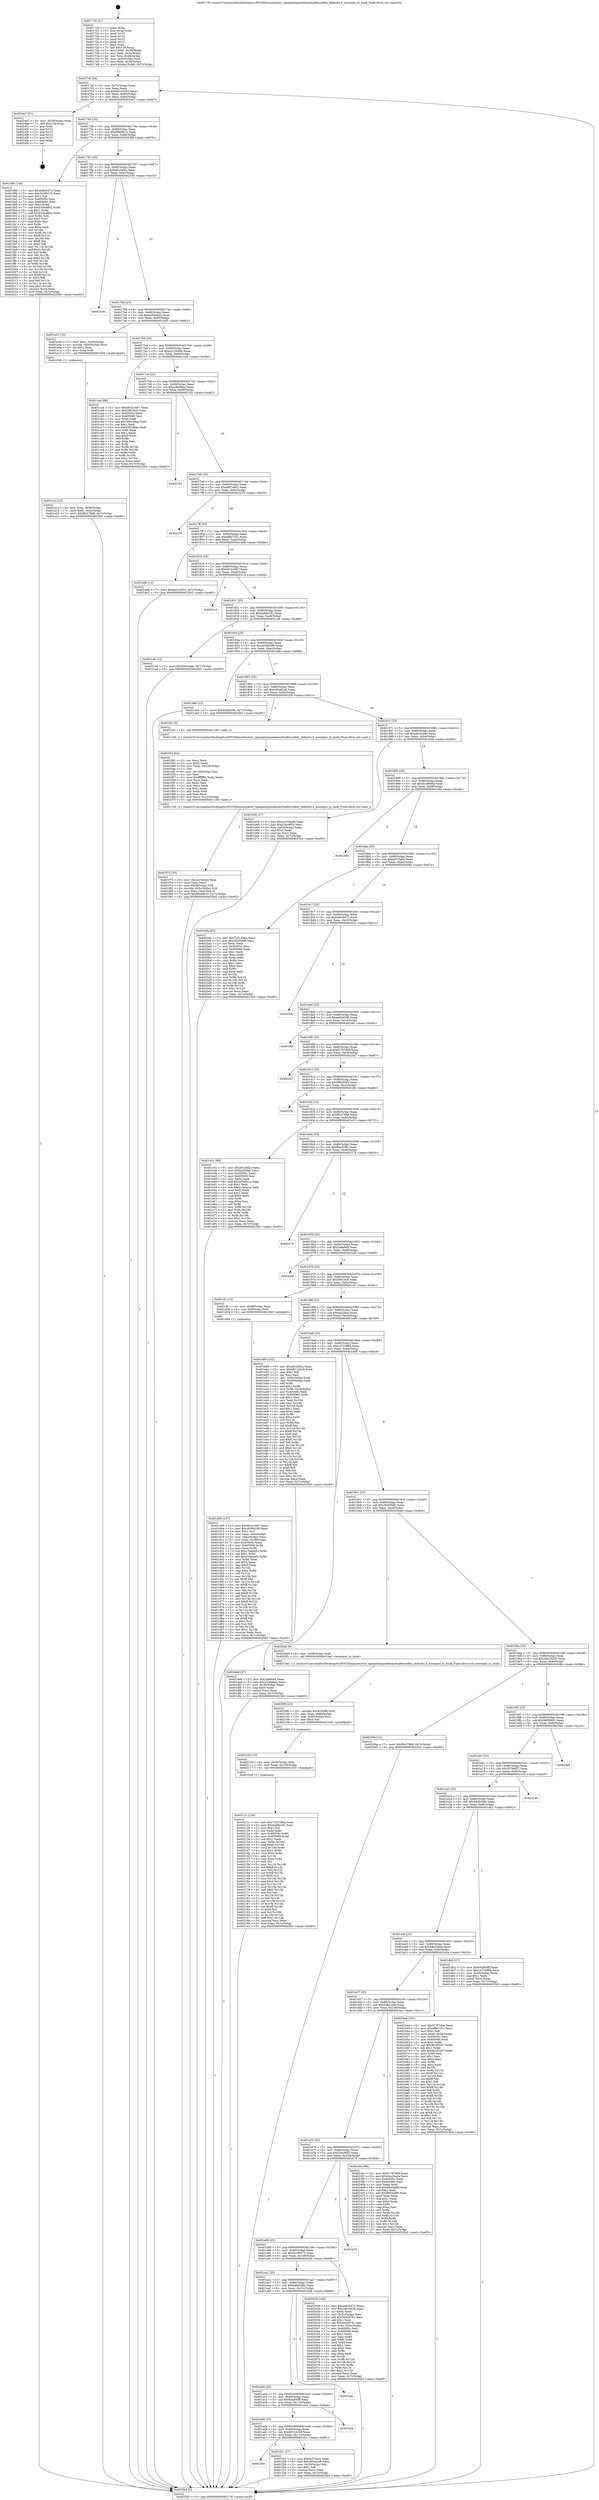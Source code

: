 digraph "0x401720" {
  label = "0x401720 (/mnt/c/Users/mathe/Desktop/tcc/POCII/binaries/extr_openpilotpandaboardsafetysafety_defaults.h_nooutput_tx_hook_Final-ollvm.out::main(0))"
  labelloc = "t"
  node[shape=record]

  Entry [label="",width=0.3,height=0.3,shape=circle,fillcolor=black,style=filled]
  "0x40174f" [label="{
     0x40174f [26]\l
     | [instrs]\l
     &nbsp;&nbsp;0x40174f \<+3\>: mov -0x7c(%rbp),%eax\l
     &nbsp;&nbsp;0x401752 \<+2\>: mov %eax,%ecx\l
     &nbsp;&nbsp;0x401754 \<+6\>: sub $0x8a519353,%ecx\l
     &nbsp;&nbsp;0x40175a \<+3\>: mov %eax,-0x80(%rbp)\l
     &nbsp;&nbsp;0x40175d \<+6\>: mov %ecx,-0x84(%rbp)\l
     &nbsp;&nbsp;0x401763 \<+6\>: je 00000000004024e7 \<main+0xdc7\>\l
  }"]
  "0x4024e7" [label="{
     0x4024e7 [21]\l
     | [instrs]\l
     &nbsp;&nbsp;0x4024e7 \<+3\>: mov -0x38(%rbp),%eax\l
     &nbsp;&nbsp;0x4024ea \<+7\>: add $0x118,%rsp\l
     &nbsp;&nbsp;0x4024f1 \<+1\>: pop %rbx\l
     &nbsp;&nbsp;0x4024f2 \<+2\>: pop %r12\l
     &nbsp;&nbsp;0x4024f4 \<+2\>: pop %r13\l
     &nbsp;&nbsp;0x4024f6 \<+2\>: pop %r14\l
     &nbsp;&nbsp;0x4024f8 \<+2\>: pop %r15\l
     &nbsp;&nbsp;0x4024fa \<+1\>: pop %rbp\l
     &nbsp;&nbsp;0x4024fb \<+1\>: ret\l
  }"]
  "0x401769" [label="{
     0x401769 [25]\l
     | [instrs]\l
     &nbsp;&nbsp;0x401769 \<+5\>: jmp 000000000040176e \<main+0x4e\>\l
     &nbsp;&nbsp;0x40176e \<+3\>: mov -0x80(%rbp),%eax\l
     &nbsp;&nbsp;0x401771 \<+5\>: sub $0x99a9fb1b,%eax\l
     &nbsp;&nbsp;0x401776 \<+6\>: mov %eax,-0x88(%rbp)\l
     &nbsp;&nbsp;0x40177c \<+6\>: je 0000000000401f96 \<main+0x876\>\l
  }"]
  Exit [label="",width=0.3,height=0.3,shape=circle,fillcolor=black,style=filled,peripheries=2]
  "0x401f96" [label="{
     0x401f96 [144]\l
     | [instrs]\l
     &nbsp;&nbsp;0x401f96 \<+5\>: mov $0xe46c6472,%eax\l
     &nbsp;&nbsp;0x401f9b \<+5\>: mov $0x5cc99275,%ecx\l
     &nbsp;&nbsp;0x401fa0 \<+2\>: mov $0x1,%dl\l
     &nbsp;&nbsp;0x401fa2 \<+7\>: mov 0x40505c,%esi\l
     &nbsp;&nbsp;0x401fa9 \<+7\>: mov 0x405060,%edi\l
     &nbsp;&nbsp;0x401fb0 \<+3\>: mov %esi,%r8d\l
     &nbsp;&nbsp;0x401fb3 \<+7\>: sub $0xb16e48b2,%r8d\l
     &nbsp;&nbsp;0x401fba \<+4\>: sub $0x1,%r8d\l
     &nbsp;&nbsp;0x401fbe \<+7\>: add $0xb16e48b2,%r8d\l
     &nbsp;&nbsp;0x401fc5 \<+4\>: imul %r8d,%esi\l
     &nbsp;&nbsp;0x401fc9 \<+3\>: and $0x1,%esi\l
     &nbsp;&nbsp;0x401fcc \<+3\>: cmp $0x0,%esi\l
     &nbsp;&nbsp;0x401fcf \<+4\>: sete %r9b\l
     &nbsp;&nbsp;0x401fd3 \<+3\>: cmp $0xa,%edi\l
     &nbsp;&nbsp;0x401fd6 \<+4\>: setl %r10b\l
     &nbsp;&nbsp;0x401fda \<+3\>: mov %r9b,%r11b\l
     &nbsp;&nbsp;0x401fdd \<+4\>: xor $0xff,%r11b\l
     &nbsp;&nbsp;0x401fe1 \<+3\>: mov %r10b,%bl\l
     &nbsp;&nbsp;0x401fe4 \<+3\>: xor $0xff,%bl\l
     &nbsp;&nbsp;0x401fe7 \<+3\>: xor $0x0,%dl\l
     &nbsp;&nbsp;0x401fea \<+3\>: mov %r11b,%r14b\l
     &nbsp;&nbsp;0x401fed \<+4\>: and $0x0,%r14b\l
     &nbsp;&nbsp;0x401ff1 \<+3\>: and %dl,%r9b\l
     &nbsp;&nbsp;0x401ff4 \<+3\>: mov %bl,%r15b\l
     &nbsp;&nbsp;0x401ff7 \<+4\>: and $0x0,%r15b\l
     &nbsp;&nbsp;0x401ffb \<+3\>: and %dl,%r10b\l
     &nbsp;&nbsp;0x401ffe \<+3\>: or %r9b,%r14b\l
     &nbsp;&nbsp;0x402001 \<+3\>: or %r10b,%r15b\l
     &nbsp;&nbsp;0x402004 \<+3\>: xor %r15b,%r14b\l
     &nbsp;&nbsp;0x402007 \<+3\>: or %bl,%r11b\l
     &nbsp;&nbsp;0x40200a \<+4\>: xor $0xff,%r11b\l
     &nbsp;&nbsp;0x40200e \<+3\>: or $0x0,%dl\l
     &nbsp;&nbsp;0x402011 \<+3\>: and %dl,%r11b\l
     &nbsp;&nbsp;0x402014 \<+3\>: or %r11b,%r14b\l
     &nbsp;&nbsp;0x402017 \<+4\>: test $0x1,%r14b\l
     &nbsp;&nbsp;0x40201b \<+3\>: cmovne %ecx,%eax\l
     &nbsp;&nbsp;0x40201e \<+3\>: mov %eax,-0x7c(%rbp)\l
     &nbsp;&nbsp;0x402021 \<+5\>: jmp 00000000004025b5 \<main+0xe95\>\l
  }"]
  "0x401782" [label="{
     0x401782 [25]\l
     | [instrs]\l
     &nbsp;&nbsp;0x401782 \<+5\>: jmp 0000000000401787 \<main+0x67\>\l
     &nbsp;&nbsp;0x401787 \<+3\>: mov -0x80(%rbp),%eax\l
     &nbsp;&nbsp;0x40178a \<+5\>: sub $0xa0c2bf2a,%eax\l
     &nbsp;&nbsp;0x40178f \<+6\>: mov %eax,-0x8c(%rbp)\l
     &nbsp;&nbsp;0x401795 \<+6\>: je 0000000000402530 \<main+0xe10\>\l
  }"]
  "0x40211c" [label="{
     0x40211c [138]\l
     | [instrs]\l
     &nbsp;&nbsp;0x40211c \<+5\>: mov $0x729159ba,%eax\l
     &nbsp;&nbsp;0x402121 \<+5\>: mov $0xbab9a181,%esi\l
     &nbsp;&nbsp;0x402126 \<+2\>: mov $0x1,%cl\l
     &nbsp;&nbsp;0x402128 \<+2\>: xor %edx,%edx\l
     &nbsp;&nbsp;0x40212a \<+8\>: mov 0x40505c,%r8d\l
     &nbsp;&nbsp;0x402132 \<+8\>: mov 0x405060,%r9d\l
     &nbsp;&nbsp;0x40213a \<+3\>: sub $0x1,%edx\l
     &nbsp;&nbsp;0x40213d \<+3\>: mov %r8d,%r10d\l
     &nbsp;&nbsp;0x402140 \<+3\>: add %edx,%r10d\l
     &nbsp;&nbsp;0x402143 \<+4\>: imul %r10d,%r8d\l
     &nbsp;&nbsp;0x402147 \<+4\>: and $0x1,%r8d\l
     &nbsp;&nbsp;0x40214b \<+4\>: cmp $0x0,%r8d\l
     &nbsp;&nbsp;0x40214f \<+4\>: sete %r11b\l
     &nbsp;&nbsp;0x402153 \<+4\>: cmp $0xa,%r9d\l
     &nbsp;&nbsp;0x402157 \<+3\>: setl %bl\l
     &nbsp;&nbsp;0x40215a \<+3\>: mov %r11b,%r14b\l
     &nbsp;&nbsp;0x40215d \<+4\>: xor $0xff,%r14b\l
     &nbsp;&nbsp;0x402161 \<+3\>: mov %bl,%r15b\l
     &nbsp;&nbsp;0x402164 \<+4\>: xor $0xff,%r15b\l
     &nbsp;&nbsp;0x402168 \<+3\>: xor $0x0,%cl\l
     &nbsp;&nbsp;0x40216b \<+3\>: mov %r14b,%r12b\l
     &nbsp;&nbsp;0x40216e \<+4\>: and $0x0,%r12b\l
     &nbsp;&nbsp;0x402172 \<+3\>: and %cl,%r11b\l
     &nbsp;&nbsp;0x402175 \<+3\>: mov %r15b,%r13b\l
     &nbsp;&nbsp;0x402178 \<+4\>: and $0x0,%r13b\l
     &nbsp;&nbsp;0x40217c \<+2\>: and %cl,%bl\l
     &nbsp;&nbsp;0x40217e \<+3\>: or %r11b,%r12b\l
     &nbsp;&nbsp;0x402181 \<+3\>: or %bl,%r13b\l
     &nbsp;&nbsp;0x402184 \<+3\>: xor %r13b,%r12b\l
     &nbsp;&nbsp;0x402187 \<+3\>: or %r15b,%r14b\l
     &nbsp;&nbsp;0x40218a \<+4\>: xor $0xff,%r14b\l
     &nbsp;&nbsp;0x40218e \<+3\>: or $0x0,%cl\l
     &nbsp;&nbsp;0x402191 \<+3\>: and %cl,%r14b\l
     &nbsp;&nbsp;0x402194 \<+3\>: or %r14b,%r12b\l
     &nbsp;&nbsp;0x402197 \<+4\>: test $0x1,%r12b\l
     &nbsp;&nbsp;0x40219b \<+3\>: cmovne %esi,%eax\l
     &nbsp;&nbsp;0x40219e \<+3\>: mov %eax,-0x7c(%rbp)\l
     &nbsp;&nbsp;0x4021a1 \<+5\>: jmp 00000000004025b5 \<main+0xe95\>\l
  }"]
  "0x402530" [label="{
     0x402530\l
  }", style=dashed]
  "0x40179b" [label="{
     0x40179b [25]\l
     | [instrs]\l
     &nbsp;&nbsp;0x40179b \<+5\>: jmp 00000000004017a0 \<main+0x80\>\l
     &nbsp;&nbsp;0x4017a0 \<+3\>: mov -0x80(%rbp),%eax\l
     &nbsp;&nbsp;0x4017a3 \<+5\>: sub $0xa250eba2,%eax\l
     &nbsp;&nbsp;0x4017a8 \<+6\>: mov %eax,-0x90(%rbp)\l
     &nbsp;&nbsp;0x4017ae \<+6\>: je 0000000000401e03 \<main+0x6e3\>\l
  }"]
  "0x40210d" [label="{
     0x40210d [15]\l
     | [instrs]\l
     &nbsp;&nbsp;0x40210d \<+4\>: mov -0x58(%rbp),%rdi\l
     &nbsp;&nbsp;0x402111 \<+6\>: mov %eax,-0x130(%rbp)\l
     &nbsp;&nbsp;0x402117 \<+5\>: call 0000000000401030 \<free@plt\>\l
     | [calls]\l
     &nbsp;&nbsp;0x401030 \{1\} (unknown)\l
  }"]
  "0x401e03" [label="{
     0x401e03 [23]\l
     | [instrs]\l
     &nbsp;&nbsp;0x401e03 \<+7\>: movl $0x1,-0x50(%rbp)\l
     &nbsp;&nbsp;0x401e0a \<+4\>: movslq -0x50(%rbp),%rax\l
     &nbsp;&nbsp;0x401e0e \<+4\>: shl $0x2,%rax\l
     &nbsp;&nbsp;0x401e12 \<+3\>: mov %rax,%rdi\l
     &nbsp;&nbsp;0x401e15 \<+5\>: call 0000000000401050 \<malloc@plt\>\l
     | [calls]\l
     &nbsp;&nbsp;0x401050 \{1\} (unknown)\l
  }"]
  "0x4017b4" [label="{
     0x4017b4 [25]\l
     | [instrs]\l
     &nbsp;&nbsp;0x4017b4 \<+5\>: jmp 00000000004017b9 \<main+0x99\>\l
     &nbsp;&nbsp;0x4017b9 \<+3\>: mov -0x80(%rbp),%eax\l
     &nbsp;&nbsp;0x4017bc \<+5\>: sub $0xa315940b,%eax\l
     &nbsp;&nbsp;0x4017c1 \<+6\>: mov %eax,-0x94(%rbp)\l
     &nbsp;&nbsp;0x4017c7 \<+6\>: je 0000000000401ca4 \<main+0x584\>\l
  }"]
  "0x4020f6" [label="{
     0x4020f6 [23]\l
     | [instrs]\l
     &nbsp;&nbsp;0x4020f6 \<+10\>: movabs $0x4030d6,%rdi\l
     &nbsp;&nbsp;0x402100 \<+3\>: mov %eax,-0x60(%rbp)\l
     &nbsp;&nbsp;0x402103 \<+3\>: mov -0x60(%rbp),%esi\l
     &nbsp;&nbsp;0x402106 \<+2\>: mov $0x0,%al\l
     &nbsp;&nbsp;0x402108 \<+5\>: call 0000000000401040 \<printf@plt\>\l
     | [calls]\l
     &nbsp;&nbsp;0x401040 \{1\} (unknown)\l
  }"]
  "0x401ca4" [label="{
     0x401ca4 [88]\l
     | [instrs]\l
     &nbsp;&nbsp;0x401ca4 \<+5\>: mov $0xb81b16b7,%eax\l
     &nbsp;&nbsp;0x401ca9 \<+5\>: mov $0x59014c0,%ecx\l
     &nbsp;&nbsp;0x401cae \<+7\>: mov 0x40505c,%edx\l
     &nbsp;&nbsp;0x401cb5 \<+7\>: mov 0x405060,%esi\l
     &nbsp;&nbsp;0x401cbc \<+2\>: mov %edx,%edi\l
     &nbsp;&nbsp;0x401cbe \<+6\>: add $0x308169ae,%edi\l
     &nbsp;&nbsp;0x401cc4 \<+3\>: sub $0x1,%edi\l
     &nbsp;&nbsp;0x401cc7 \<+6\>: sub $0x308169ae,%edi\l
     &nbsp;&nbsp;0x401ccd \<+3\>: imul %edi,%edx\l
     &nbsp;&nbsp;0x401cd0 \<+3\>: and $0x1,%edx\l
     &nbsp;&nbsp;0x401cd3 \<+3\>: cmp $0x0,%edx\l
     &nbsp;&nbsp;0x401cd6 \<+4\>: sete %r8b\l
     &nbsp;&nbsp;0x401cda \<+3\>: cmp $0xa,%esi\l
     &nbsp;&nbsp;0x401cdd \<+4\>: setl %r9b\l
     &nbsp;&nbsp;0x401ce1 \<+3\>: mov %r8b,%r10b\l
     &nbsp;&nbsp;0x401ce4 \<+3\>: and %r9b,%r10b\l
     &nbsp;&nbsp;0x401ce7 \<+3\>: xor %r9b,%r8b\l
     &nbsp;&nbsp;0x401cea \<+3\>: or %r8b,%r10b\l
     &nbsp;&nbsp;0x401ced \<+4\>: test $0x1,%r10b\l
     &nbsp;&nbsp;0x401cf1 \<+3\>: cmovne %ecx,%eax\l
     &nbsp;&nbsp;0x401cf4 \<+3\>: mov %eax,-0x7c(%rbp)\l
     &nbsp;&nbsp;0x401cf7 \<+5\>: jmp 00000000004025b5 \<main+0xe95\>\l
  }"]
  "0x4017cd" [label="{
     0x4017cd [25]\l
     | [instrs]\l
     &nbsp;&nbsp;0x4017cd \<+5\>: jmp 00000000004017d2 \<main+0xb2\>\l
     &nbsp;&nbsp;0x4017d2 \<+3\>: mov -0x80(%rbp),%eax\l
     &nbsp;&nbsp;0x4017d5 \<+5\>: sub $0xa3bbfbaa,%eax\l
     &nbsp;&nbsp;0x4017da \<+6\>: mov %eax,-0x98(%rbp)\l
     &nbsp;&nbsp;0x4017e0 \<+6\>: je 00000000004021b2 \<main+0xa92\>\l
  }"]
  "0x401f75" [label="{
     0x401f75 [33]\l
     | [instrs]\l
     &nbsp;&nbsp;0x401f75 \<+6\>: mov -0x12c(%rbp),%ecx\l
     &nbsp;&nbsp;0x401f7b \<+3\>: imul %eax,%ecx\l
     &nbsp;&nbsp;0x401f7e \<+4\>: mov -0x58(%rbp),%r8\l
     &nbsp;&nbsp;0x401f82 \<+4\>: movslq -0x5c(%rbp),%r9\l
     &nbsp;&nbsp;0x401f86 \<+4\>: mov %ecx,(%r8,%r9,4)\l
     &nbsp;&nbsp;0x401f8a \<+7\>: movl $0x99a9fb1b,-0x7c(%rbp)\l
     &nbsp;&nbsp;0x401f91 \<+5\>: jmp 00000000004025b5 \<main+0xe95\>\l
  }"]
  "0x4021b2" [label="{
     0x4021b2\l
  }", style=dashed]
  "0x4017e6" [label="{
     0x4017e6 [25]\l
     | [instrs]\l
     &nbsp;&nbsp;0x4017e6 \<+5\>: jmp 00000000004017eb \<main+0xcb\>\l
     &nbsp;&nbsp;0x4017eb \<+3\>: mov -0x80(%rbp),%eax\l
     &nbsp;&nbsp;0x4017ee \<+5\>: sub $0xa897a9c2,%eax\l
     &nbsp;&nbsp;0x4017f3 \<+6\>: mov %eax,-0x9c(%rbp)\l
     &nbsp;&nbsp;0x4017f9 \<+6\>: je 0000000000402255 \<main+0xb35\>\l
  }"]
  "0x401f41" [label="{
     0x401f41 [52]\l
     | [instrs]\l
     &nbsp;&nbsp;0x401f41 \<+2\>: xor %ecx,%ecx\l
     &nbsp;&nbsp;0x401f43 \<+5\>: mov $0x2,%edx\l
     &nbsp;&nbsp;0x401f48 \<+6\>: mov %edx,-0x128(%rbp)\l
     &nbsp;&nbsp;0x401f4e \<+1\>: cltd\l
     &nbsp;&nbsp;0x401f4f \<+6\>: mov -0x128(%rbp),%esi\l
     &nbsp;&nbsp;0x401f55 \<+2\>: idiv %esi\l
     &nbsp;&nbsp;0x401f57 \<+6\>: imul $0xfffffffe,%edx,%edx\l
     &nbsp;&nbsp;0x401f5d \<+2\>: mov %ecx,%edi\l
     &nbsp;&nbsp;0x401f5f \<+2\>: sub %edx,%edi\l
     &nbsp;&nbsp;0x401f61 \<+2\>: mov %ecx,%edx\l
     &nbsp;&nbsp;0x401f63 \<+3\>: sub $0x1,%edx\l
     &nbsp;&nbsp;0x401f66 \<+2\>: add %edx,%edi\l
     &nbsp;&nbsp;0x401f68 \<+2\>: sub %edi,%ecx\l
     &nbsp;&nbsp;0x401f6a \<+6\>: mov %ecx,-0x12c(%rbp)\l
     &nbsp;&nbsp;0x401f70 \<+5\>: call 0000000000401160 \<next_i\>\l
     | [calls]\l
     &nbsp;&nbsp;0x401160 \{1\} (/mnt/c/Users/mathe/Desktop/tcc/POCII/binaries/extr_openpilotpandaboardsafetysafety_defaults.h_nooutput_tx_hook_Final-ollvm.out::next_i)\l
  }"]
  "0x402255" [label="{
     0x402255\l
  }", style=dashed]
  "0x4017ff" [label="{
     0x4017ff [25]\l
     | [instrs]\l
     &nbsp;&nbsp;0x4017ff \<+5\>: jmp 0000000000401804 \<main+0xe4\>\l
     &nbsp;&nbsp;0x401804 \<+3\>: mov -0x80(%rbp),%eax\l
     &nbsp;&nbsp;0x401807 \<+5\>: sub $0xaf8e7251,%eax\l
     &nbsp;&nbsp;0x40180c \<+6\>: mov %eax,-0xa0(%rbp)\l
     &nbsp;&nbsp;0x401812 \<+6\>: je 00000000004024db \<main+0xdbb\>\l
  }"]
  "0x401aed" [label="{
     0x401aed\l
  }", style=dashed]
  "0x4024db" [label="{
     0x4024db [12]\l
     | [instrs]\l
     &nbsp;&nbsp;0x4024db \<+7\>: movl $0x8a519353,-0x7c(%rbp)\l
     &nbsp;&nbsp;0x4024e2 \<+5\>: jmp 00000000004025b5 \<main+0xe95\>\l
  }"]
  "0x401818" [label="{
     0x401818 [25]\l
     | [instrs]\l
     &nbsp;&nbsp;0x401818 \<+5\>: jmp 000000000040181d \<main+0xfd\>\l
     &nbsp;&nbsp;0x40181d \<+3\>: mov -0x80(%rbp),%eax\l
     &nbsp;&nbsp;0x401820 \<+5\>: sub $0xb81b16b7,%eax\l
     &nbsp;&nbsp;0x401825 \<+6\>: mov %eax,-0xa4(%rbp)\l
     &nbsp;&nbsp;0x40182b \<+6\>: je 0000000000402514 \<main+0xdf4\>\l
  }"]
  "0x401f21" [label="{
     0x401f21 [27]\l
     | [instrs]\l
     &nbsp;&nbsp;0x401f21 \<+5\>: mov $0xdcf73ae4,%eax\l
     &nbsp;&nbsp;0x401f26 \<+5\>: mov $0xc85aa2a6,%ecx\l
     &nbsp;&nbsp;0x401f2b \<+3\>: mov -0x29(%rbp),%dl\l
     &nbsp;&nbsp;0x401f2e \<+3\>: test $0x1,%dl\l
     &nbsp;&nbsp;0x401f31 \<+3\>: cmovne %ecx,%eax\l
     &nbsp;&nbsp;0x401f34 \<+3\>: mov %eax,-0x7c(%rbp)\l
     &nbsp;&nbsp;0x401f37 \<+5\>: jmp 00000000004025b5 \<main+0xe95\>\l
  }"]
  "0x402514" [label="{
     0x402514\l
  }", style=dashed]
  "0x401831" [label="{
     0x401831 [25]\l
     | [instrs]\l
     &nbsp;&nbsp;0x401831 \<+5\>: jmp 0000000000401836 \<main+0x116\>\l
     &nbsp;&nbsp;0x401836 \<+3\>: mov -0x80(%rbp),%eax\l
     &nbsp;&nbsp;0x401839 \<+5\>: sub $0xbab9a181,%eax\l
     &nbsp;&nbsp;0x40183e \<+6\>: mov %eax,-0xa8(%rbp)\l
     &nbsp;&nbsp;0x401844 \<+6\>: je 00000000004021a6 \<main+0xa86\>\l
  }"]
  "0x401ad4" [label="{
     0x401ad4 [25]\l
     | [instrs]\l
     &nbsp;&nbsp;0x401ad4 \<+5\>: jmp 0000000000401ad9 \<main+0x3b9\>\l
     &nbsp;&nbsp;0x401ad9 \<+3\>: mov -0x80(%rbp),%eax\l
     &nbsp;&nbsp;0x401adc \<+5\>: sub $0x6811d1b9,%eax\l
     &nbsp;&nbsp;0x401ae1 \<+6\>: mov %eax,-0x114(%rbp)\l
     &nbsp;&nbsp;0x401ae7 \<+6\>: je 0000000000401f21 \<main+0x801\>\l
  }"]
  "0x4021a6" [label="{
     0x4021a6 [12]\l
     | [instrs]\l
     &nbsp;&nbsp;0x4021a6 \<+7\>: movl $0x5063cabe,-0x7c(%rbp)\l
     &nbsp;&nbsp;0x4021ad \<+5\>: jmp 00000000004025b5 \<main+0xe95\>\l
  }"]
  "0x40184a" [label="{
     0x40184a [25]\l
     | [instrs]\l
     &nbsp;&nbsp;0x40184a \<+5\>: jmp 000000000040184f \<main+0x12f\>\l
     &nbsp;&nbsp;0x40184f \<+3\>: mov -0x80(%rbp),%eax\l
     &nbsp;&nbsp;0x401852 \<+5\>: sub $0xc630b256,%eax\l
     &nbsp;&nbsp;0x401857 \<+6\>: mov %eax,-0xac(%rbp)\l
     &nbsp;&nbsp;0x40185d \<+6\>: je 0000000000401da6 \<main+0x686\>\l
  }"]
  "0x401dcd" [label="{
     0x401dcd\l
  }", style=dashed]
  "0x401da6" [label="{
     0x401da6 [12]\l
     | [instrs]\l
     &nbsp;&nbsp;0x401da6 \<+7\>: movl $0x44c8c59b,-0x7c(%rbp)\l
     &nbsp;&nbsp;0x401dad \<+5\>: jmp 00000000004025b5 \<main+0xe95\>\l
  }"]
  "0x401863" [label="{
     0x401863 [25]\l
     | [instrs]\l
     &nbsp;&nbsp;0x401863 \<+5\>: jmp 0000000000401868 \<main+0x148\>\l
     &nbsp;&nbsp;0x401868 \<+3\>: mov -0x80(%rbp),%eax\l
     &nbsp;&nbsp;0x40186b \<+5\>: sub $0xc85aa2a6,%eax\l
     &nbsp;&nbsp;0x401870 \<+6\>: mov %eax,-0xb0(%rbp)\l
     &nbsp;&nbsp;0x401876 \<+6\>: je 0000000000401f3c \<main+0x81c\>\l
  }"]
  "0x401abb" [label="{
     0x401abb [25]\l
     | [instrs]\l
     &nbsp;&nbsp;0x401abb \<+5\>: jmp 0000000000401ac0 \<main+0x3a0\>\l
     &nbsp;&nbsp;0x401ac0 \<+3\>: mov -0x80(%rbp),%eax\l
     &nbsp;&nbsp;0x401ac3 \<+5\>: sub $0x64a849ff,%eax\l
     &nbsp;&nbsp;0x401ac8 \<+6\>: mov %eax,-0x110(%rbp)\l
     &nbsp;&nbsp;0x401ace \<+6\>: je 0000000000401dcd \<main+0x6ad\>\l
  }"]
  "0x401f3c" [label="{
     0x401f3c [5]\l
     | [instrs]\l
     &nbsp;&nbsp;0x401f3c \<+5\>: call 0000000000401160 \<next_i\>\l
     | [calls]\l
     &nbsp;&nbsp;0x401160 \{1\} (/mnt/c/Users/mathe/Desktop/tcc/POCII/binaries/extr_openpilotpandaboardsafetysafety_defaults.h_nooutput_tx_hook_Final-ollvm.out::next_i)\l
  }"]
  "0x40187c" [label="{
     0x40187c [25]\l
     | [instrs]\l
     &nbsp;&nbsp;0x40187c \<+5\>: jmp 0000000000401881 \<main+0x161\>\l
     &nbsp;&nbsp;0x401881 \<+3\>: mov -0x80(%rbp),%eax\l
     &nbsp;&nbsp;0x401884 \<+5\>: sub $0xda10cddc,%eax\l
     &nbsp;&nbsp;0x401889 \<+6\>: mov %eax,-0xb4(%rbp)\l
     &nbsp;&nbsp;0x40188f \<+6\>: je 0000000000401b5b \<main+0x43b\>\l
  }"]
  "0x4022bb" [label="{
     0x4022bb\l
  }", style=dashed]
  "0x401b5b" [label="{
     0x401b5b [27]\l
     | [instrs]\l
     &nbsp;&nbsp;0x401b5b \<+5\>: mov $0xa315940b,%eax\l
     &nbsp;&nbsp;0x401b60 \<+5\>: mov $0x520c9f55,%ecx\l
     &nbsp;&nbsp;0x401b65 \<+3\>: mov -0x34(%rbp),%edx\l
     &nbsp;&nbsp;0x401b68 \<+3\>: cmp $0x2,%edx\l
     &nbsp;&nbsp;0x401b6b \<+3\>: cmovne %ecx,%eax\l
     &nbsp;&nbsp;0x401b6e \<+3\>: mov %eax,-0x7c(%rbp)\l
     &nbsp;&nbsp;0x401b71 \<+5\>: jmp 00000000004025b5 \<main+0xe95\>\l
  }"]
  "0x401895" [label="{
     0x401895 [25]\l
     | [instrs]\l
     &nbsp;&nbsp;0x401895 \<+5\>: jmp 000000000040189a \<main+0x17a\>\l
     &nbsp;&nbsp;0x40189a \<+3\>: mov -0x80(%rbp),%eax\l
     &nbsp;&nbsp;0x40189d \<+5\>: sub $0xdcc89e6a,%eax\l
     &nbsp;&nbsp;0x4018a2 \<+6\>: mov %eax,-0xb8(%rbp)\l
     &nbsp;&nbsp;0x4018a8 \<+6\>: je 000000000040234b \<main+0xc2b\>\l
  }"]
  "0x4025b5" [label="{
     0x4025b5 [5]\l
     | [instrs]\l
     &nbsp;&nbsp;0x4025b5 \<+5\>: jmp 000000000040174f \<main+0x2f\>\l
  }"]
  "0x401720" [label="{
     0x401720 [47]\l
     | [instrs]\l
     &nbsp;&nbsp;0x401720 \<+1\>: push %rbp\l
     &nbsp;&nbsp;0x401721 \<+3\>: mov %rsp,%rbp\l
     &nbsp;&nbsp;0x401724 \<+2\>: push %r15\l
     &nbsp;&nbsp;0x401726 \<+2\>: push %r14\l
     &nbsp;&nbsp;0x401728 \<+2\>: push %r13\l
     &nbsp;&nbsp;0x40172a \<+2\>: push %r12\l
     &nbsp;&nbsp;0x40172c \<+1\>: push %rbx\l
     &nbsp;&nbsp;0x40172d \<+7\>: sub $0x118,%rsp\l
     &nbsp;&nbsp;0x401734 \<+7\>: movl $0x0,-0x38(%rbp)\l
     &nbsp;&nbsp;0x40173b \<+3\>: mov %edi,-0x3c(%rbp)\l
     &nbsp;&nbsp;0x40173e \<+4\>: mov %rsi,-0x48(%rbp)\l
     &nbsp;&nbsp;0x401742 \<+3\>: mov -0x3c(%rbp),%edi\l
     &nbsp;&nbsp;0x401745 \<+3\>: mov %edi,-0x34(%rbp)\l
     &nbsp;&nbsp;0x401748 \<+7\>: movl $0xda10cddc,-0x7c(%rbp)\l
  }"]
  "0x401aa2" [label="{
     0x401aa2 [25]\l
     | [instrs]\l
     &nbsp;&nbsp;0x401aa2 \<+5\>: jmp 0000000000401aa7 \<main+0x387\>\l
     &nbsp;&nbsp;0x401aa7 \<+3\>: mov -0x80(%rbp),%eax\l
     &nbsp;&nbsp;0x401aaa \<+5\>: sub $0x646d34bc,%eax\l
     &nbsp;&nbsp;0x401aaf \<+6\>: mov %eax,-0x10c(%rbp)\l
     &nbsp;&nbsp;0x401ab5 \<+6\>: je 00000000004022bb \<main+0xb9b\>\l
  }"]
  "0x40234b" [label="{
     0x40234b\l
  }", style=dashed]
  "0x4018ae" [label="{
     0x4018ae [25]\l
     | [instrs]\l
     &nbsp;&nbsp;0x4018ae \<+5\>: jmp 00000000004018b3 \<main+0x193\>\l
     &nbsp;&nbsp;0x4018b3 \<+3\>: mov -0x80(%rbp),%eax\l
     &nbsp;&nbsp;0x4018b6 \<+5\>: sub $0xdcf73ae4,%eax\l
     &nbsp;&nbsp;0x4018bb \<+6\>: mov %eax,-0xbc(%rbp)\l
     &nbsp;&nbsp;0x4018c1 \<+6\>: je 000000000040209a \<main+0x97a\>\l
  }"]
  "0x402026" [label="{
     0x402026 [104]\l
     | [instrs]\l
     &nbsp;&nbsp;0x402026 \<+5\>: mov $0xe46c6472,%eax\l
     &nbsp;&nbsp;0x40202b \<+5\>: mov $0x2eb19236,%ecx\l
     &nbsp;&nbsp;0x402030 \<+2\>: xor %edx,%edx\l
     &nbsp;&nbsp;0x402032 \<+3\>: mov -0x5c(%rbp),%esi\l
     &nbsp;&nbsp;0x402035 \<+6\>: add $0x5e426781,%esi\l
     &nbsp;&nbsp;0x40203b \<+3\>: add $0x1,%esi\l
     &nbsp;&nbsp;0x40203e \<+6\>: sub $0x5e426781,%esi\l
     &nbsp;&nbsp;0x402044 \<+3\>: mov %esi,-0x5c(%rbp)\l
     &nbsp;&nbsp;0x402047 \<+7\>: mov 0x40505c,%esi\l
     &nbsp;&nbsp;0x40204e \<+7\>: mov 0x405060,%edi\l
     &nbsp;&nbsp;0x402055 \<+3\>: sub $0x1,%edx\l
     &nbsp;&nbsp;0x402058 \<+3\>: mov %esi,%r8d\l
     &nbsp;&nbsp;0x40205b \<+3\>: add %edx,%r8d\l
     &nbsp;&nbsp;0x40205e \<+4\>: imul %r8d,%esi\l
     &nbsp;&nbsp;0x402062 \<+3\>: and $0x1,%esi\l
     &nbsp;&nbsp;0x402065 \<+3\>: cmp $0x0,%esi\l
     &nbsp;&nbsp;0x402068 \<+4\>: sete %r9b\l
     &nbsp;&nbsp;0x40206c \<+3\>: cmp $0xa,%edi\l
     &nbsp;&nbsp;0x40206f \<+4\>: setl %r10b\l
     &nbsp;&nbsp;0x402073 \<+3\>: mov %r9b,%r11b\l
     &nbsp;&nbsp;0x402076 \<+3\>: and %r10b,%r11b\l
     &nbsp;&nbsp;0x402079 \<+3\>: xor %r10b,%r9b\l
     &nbsp;&nbsp;0x40207c \<+3\>: or %r9b,%r11b\l
     &nbsp;&nbsp;0x40207f \<+4\>: test $0x1,%r11b\l
     &nbsp;&nbsp;0x402083 \<+3\>: cmovne %ecx,%eax\l
     &nbsp;&nbsp;0x402086 \<+3\>: mov %eax,-0x7c(%rbp)\l
     &nbsp;&nbsp;0x402089 \<+5\>: jmp 00000000004025b5 \<main+0xe95\>\l
  }"]
  "0x40209a" [label="{
     0x40209a [83]\l
     | [instrs]\l
     &nbsp;&nbsp;0x40209a \<+5\>: mov $0x729159ba,%eax\l
     &nbsp;&nbsp;0x40209f \<+5\>: mov $0x282f39d8,%ecx\l
     &nbsp;&nbsp;0x4020a4 \<+2\>: xor %edx,%edx\l
     &nbsp;&nbsp;0x4020a6 \<+7\>: mov 0x40505c,%esi\l
     &nbsp;&nbsp;0x4020ad \<+7\>: mov 0x405060,%edi\l
     &nbsp;&nbsp;0x4020b4 \<+3\>: sub $0x1,%edx\l
     &nbsp;&nbsp;0x4020b7 \<+3\>: mov %esi,%r8d\l
     &nbsp;&nbsp;0x4020ba \<+3\>: add %edx,%r8d\l
     &nbsp;&nbsp;0x4020bd \<+4\>: imul %r8d,%esi\l
     &nbsp;&nbsp;0x4020c1 \<+3\>: and $0x1,%esi\l
     &nbsp;&nbsp;0x4020c4 \<+3\>: cmp $0x0,%esi\l
     &nbsp;&nbsp;0x4020c7 \<+4\>: sete %r9b\l
     &nbsp;&nbsp;0x4020cb \<+3\>: cmp $0xa,%edi\l
     &nbsp;&nbsp;0x4020ce \<+4\>: setl %r10b\l
     &nbsp;&nbsp;0x4020d2 \<+3\>: mov %r9b,%r11b\l
     &nbsp;&nbsp;0x4020d5 \<+3\>: and %r10b,%r11b\l
     &nbsp;&nbsp;0x4020d8 \<+3\>: xor %r10b,%r9b\l
     &nbsp;&nbsp;0x4020db \<+3\>: or %r9b,%r11b\l
     &nbsp;&nbsp;0x4020de \<+4\>: test $0x1,%r11b\l
     &nbsp;&nbsp;0x4020e2 \<+3\>: cmovne %ecx,%eax\l
     &nbsp;&nbsp;0x4020e5 \<+3\>: mov %eax,-0x7c(%rbp)\l
     &nbsp;&nbsp;0x4020e8 \<+5\>: jmp 00000000004025b5 \<main+0xe95\>\l
  }"]
  "0x4018c7" [label="{
     0x4018c7 [25]\l
     | [instrs]\l
     &nbsp;&nbsp;0x4018c7 \<+5\>: jmp 00000000004018cc \<main+0x1ac\>\l
     &nbsp;&nbsp;0x4018cc \<+3\>: mov -0x80(%rbp),%eax\l
     &nbsp;&nbsp;0x4018cf \<+5\>: sub $0xe46c6472,%eax\l
     &nbsp;&nbsp;0x4018d4 \<+6\>: mov %eax,-0xc0(%rbp)\l
     &nbsp;&nbsp;0x4018da \<+6\>: je 000000000040253c \<main+0xe1c\>\l
  }"]
  "0x401a89" [label="{
     0x401a89 [25]\l
     | [instrs]\l
     &nbsp;&nbsp;0x401a89 \<+5\>: jmp 0000000000401a8e \<main+0x36e\>\l
     &nbsp;&nbsp;0x401a8e \<+3\>: mov -0x80(%rbp),%eax\l
     &nbsp;&nbsp;0x401a91 \<+5\>: sub $0x5cc99275,%eax\l
     &nbsp;&nbsp;0x401a96 \<+6\>: mov %eax,-0x108(%rbp)\l
     &nbsp;&nbsp;0x401a9c \<+6\>: je 0000000000402026 \<main+0x906\>\l
  }"]
  "0x40253c" [label="{
     0x40253c\l
  }", style=dashed]
  "0x4018e0" [label="{
     0x4018e0 [25]\l
     | [instrs]\l
     &nbsp;&nbsp;0x4018e0 \<+5\>: jmp 00000000004018e5 \<main+0x1c5\>\l
     &nbsp;&nbsp;0x4018e5 \<+3\>: mov -0x80(%rbp),%eax\l
     &nbsp;&nbsp;0x4018e8 \<+5\>: sub $0xe62c02f6,%eax\l
     &nbsp;&nbsp;0x4018ed \<+6\>: mov %eax,-0xc4(%rbp)\l
     &nbsp;&nbsp;0x4018f3 \<+6\>: je 0000000000401bfc \<main+0x4dc\>\l
  }"]
  "0x401b76" [label="{
     0x401b76\l
  }", style=dashed]
  "0x401bfc" [label="{
     0x401bfc\l
  }", style=dashed]
  "0x4018f9" [label="{
     0x4018f9 [25]\l
     | [instrs]\l
     &nbsp;&nbsp;0x4018f9 \<+5\>: jmp 00000000004018fe \<main+0x1de\>\l
     &nbsp;&nbsp;0x4018fe \<+3\>: mov -0x80(%rbp),%eax\l
     &nbsp;&nbsp;0x401901 \<+5\>: sub $0xf17974b6,%eax\l
     &nbsp;&nbsp;0x401906 \<+6\>: mov %eax,-0xc8(%rbp)\l
     &nbsp;&nbsp;0x40190c \<+6\>: je 00000000004025a7 \<main+0xe87\>\l
  }"]
  "0x401a70" [label="{
     0x401a70 [25]\l
     | [instrs]\l
     &nbsp;&nbsp;0x401a70 \<+5\>: jmp 0000000000401a75 \<main+0x355\>\l
     &nbsp;&nbsp;0x401a75 \<+3\>: mov -0x80(%rbp),%eax\l
     &nbsp;&nbsp;0x401a78 \<+5\>: sub $0x520c9f55,%eax\l
     &nbsp;&nbsp;0x401a7d \<+6\>: mov %eax,-0x104(%rbp)\l
     &nbsp;&nbsp;0x401a83 \<+6\>: je 0000000000401b76 \<main+0x456\>\l
  }"]
  "0x4025a7" [label="{
     0x4025a7\l
  }", style=dashed]
  "0x401912" [label="{
     0x401912 [25]\l
     | [instrs]\l
     &nbsp;&nbsp;0x401912 \<+5\>: jmp 0000000000401917 \<main+0x1f7\>\l
     &nbsp;&nbsp;0x401917 \<+3\>: mov -0x80(%rbp),%eax\l
     &nbsp;&nbsp;0x40191a \<+5\>: sub $0xf862f3a5,%eax\l
     &nbsp;&nbsp;0x40191f \<+6\>: mov %eax,-0xcc(%rbp)\l
     &nbsp;&nbsp;0x401925 \<+6\>: je 00000000004021fb \<main+0xadb\>\l
  }"]
  "0x4023ec" [label="{
     0x4023ec [88]\l
     | [instrs]\l
     &nbsp;&nbsp;0x4023ec \<+5\>: mov $0xf17974b6,%eax\l
     &nbsp;&nbsp;0x4023f1 \<+5\>: mov $0x44e26a0e,%ecx\l
     &nbsp;&nbsp;0x4023f6 \<+7\>: mov 0x40505c,%edx\l
     &nbsp;&nbsp;0x4023fd \<+7\>: mov 0x405060,%esi\l
     &nbsp;&nbsp;0x402404 \<+2\>: mov %edx,%edi\l
     &nbsp;&nbsp;0x402406 \<+6\>: sub $0x9945af89,%edi\l
     &nbsp;&nbsp;0x40240c \<+3\>: sub $0x1,%edi\l
     &nbsp;&nbsp;0x40240f \<+6\>: add $0x9945af89,%edi\l
     &nbsp;&nbsp;0x402415 \<+3\>: imul %edi,%edx\l
     &nbsp;&nbsp;0x402418 \<+3\>: and $0x1,%edx\l
     &nbsp;&nbsp;0x40241b \<+3\>: cmp $0x0,%edx\l
     &nbsp;&nbsp;0x40241e \<+4\>: sete %r8b\l
     &nbsp;&nbsp;0x402422 \<+3\>: cmp $0xa,%esi\l
     &nbsp;&nbsp;0x402425 \<+4\>: setl %r9b\l
     &nbsp;&nbsp;0x402429 \<+3\>: mov %r8b,%r10b\l
     &nbsp;&nbsp;0x40242c \<+3\>: and %r9b,%r10b\l
     &nbsp;&nbsp;0x40242f \<+3\>: xor %r9b,%r8b\l
     &nbsp;&nbsp;0x402432 \<+3\>: or %r8b,%r10b\l
     &nbsp;&nbsp;0x402435 \<+4\>: test $0x1,%r10b\l
     &nbsp;&nbsp;0x402439 \<+3\>: cmovne %ecx,%eax\l
     &nbsp;&nbsp;0x40243c \<+3\>: mov %eax,-0x7c(%rbp)\l
     &nbsp;&nbsp;0x40243f \<+5\>: jmp 00000000004025b5 \<main+0xe95\>\l
  }"]
  "0x4021fb" [label="{
     0x4021fb\l
  }", style=dashed]
  "0x40192b" [label="{
     0x40192b [25]\l
     | [instrs]\l
     &nbsp;&nbsp;0x40192b \<+5\>: jmp 0000000000401930 \<main+0x210\>\l
     &nbsp;&nbsp;0x401930 \<+3\>: mov -0x80(%rbp),%eax\l
     &nbsp;&nbsp;0x401933 \<+5\>: sub $0xf9c579b8,%eax\l
     &nbsp;&nbsp;0x401938 \<+6\>: mov %eax,-0xd0(%rbp)\l
     &nbsp;&nbsp;0x40193e \<+6\>: je 0000000000401e31 \<main+0x711\>\l
  }"]
  "0x401a57" [label="{
     0x401a57 [25]\l
     | [instrs]\l
     &nbsp;&nbsp;0x401a57 \<+5\>: jmp 0000000000401a5c \<main+0x33c\>\l
     &nbsp;&nbsp;0x401a5c \<+3\>: mov -0x80(%rbp),%eax\l
     &nbsp;&nbsp;0x401a5f \<+5\>: sub $0x5063cabe,%eax\l
     &nbsp;&nbsp;0x401a64 \<+6\>: mov %eax,-0x100(%rbp)\l
     &nbsp;&nbsp;0x401a6a \<+6\>: je 00000000004023ec \<main+0xccc\>\l
  }"]
  "0x401e31" [label="{
     0x401e31 [88]\l
     | [instrs]\l
     &nbsp;&nbsp;0x401e31 \<+5\>: mov $0xa0c2bf2a,%eax\l
     &nbsp;&nbsp;0x401e36 \<+5\>: mov $0xba329aa,%ecx\l
     &nbsp;&nbsp;0x401e3b \<+7\>: mov 0x40505c,%edx\l
     &nbsp;&nbsp;0x401e42 \<+7\>: mov 0x405060,%esi\l
     &nbsp;&nbsp;0x401e49 \<+2\>: mov %edx,%edi\l
     &nbsp;&nbsp;0x401e4b \<+6\>: add $0x2c5e5e1a,%edi\l
     &nbsp;&nbsp;0x401e51 \<+3\>: sub $0x1,%edi\l
     &nbsp;&nbsp;0x401e54 \<+6\>: sub $0x2c5e5e1a,%edi\l
     &nbsp;&nbsp;0x401e5a \<+3\>: imul %edi,%edx\l
     &nbsp;&nbsp;0x401e5d \<+3\>: and $0x1,%edx\l
     &nbsp;&nbsp;0x401e60 \<+3\>: cmp $0x0,%edx\l
     &nbsp;&nbsp;0x401e63 \<+4\>: sete %r8b\l
     &nbsp;&nbsp;0x401e67 \<+3\>: cmp $0xa,%esi\l
     &nbsp;&nbsp;0x401e6a \<+4\>: setl %r9b\l
     &nbsp;&nbsp;0x401e6e \<+3\>: mov %r8b,%r10b\l
     &nbsp;&nbsp;0x401e71 \<+3\>: and %r9b,%r10b\l
     &nbsp;&nbsp;0x401e74 \<+3\>: xor %r9b,%r8b\l
     &nbsp;&nbsp;0x401e77 \<+3\>: or %r8b,%r10b\l
     &nbsp;&nbsp;0x401e7a \<+4\>: test $0x1,%r10b\l
     &nbsp;&nbsp;0x401e7e \<+3\>: cmovne %ecx,%eax\l
     &nbsp;&nbsp;0x401e81 \<+3\>: mov %eax,-0x7c(%rbp)\l
     &nbsp;&nbsp;0x401e84 \<+5\>: jmp 00000000004025b5 \<main+0xe95\>\l
  }"]
  "0x401944" [label="{
     0x401944 [25]\l
     | [instrs]\l
     &nbsp;&nbsp;0x401944 \<+5\>: jmp 0000000000401949 \<main+0x229\>\l
     &nbsp;&nbsp;0x401949 \<+3\>: mov -0x80(%rbp),%eax\l
     &nbsp;&nbsp;0x40194c \<+5\>: sub $0xfbac508c,%eax\l
     &nbsp;&nbsp;0x401951 \<+6\>: mov %eax,-0xd4(%rbp)\l
     &nbsp;&nbsp;0x401957 \<+6\>: je 0000000000402274 \<main+0xb54\>\l
  }"]
  "0x402444" [label="{
     0x402444 [151]\l
     | [instrs]\l
     &nbsp;&nbsp;0x402444 \<+5\>: mov $0xf17974b6,%eax\l
     &nbsp;&nbsp;0x402449 \<+5\>: mov $0xaf8e7251,%ecx\l
     &nbsp;&nbsp;0x40244e \<+2\>: mov $0x1,%dl\l
     &nbsp;&nbsp;0x402450 \<+7\>: movl $0x0,-0x38(%rbp)\l
     &nbsp;&nbsp;0x402457 \<+7\>: mov 0x40505c,%esi\l
     &nbsp;&nbsp;0x40245e \<+7\>: mov 0x405060,%edi\l
     &nbsp;&nbsp;0x402465 \<+3\>: mov %esi,%r8d\l
     &nbsp;&nbsp;0x402468 \<+7\>: sub $0x9b1f53d7,%r8d\l
     &nbsp;&nbsp;0x40246f \<+4\>: sub $0x1,%r8d\l
     &nbsp;&nbsp;0x402473 \<+7\>: add $0x9b1f53d7,%r8d\l
     &nbsp;&nbsp;0x40247a \<+4\>: imul %r8d,%esi\l
     &nbsp;&nbsp;0x40247e \<+3\>: and $0x1,%esi\l
     &nbsp;&nbsp;0x402481 \<+3\>: cmp $0x0,%esi\l
     &nbsp;&nbsp;0x402484 \<+4\>: sete %r9b\l
     &nbsp;&nbsp;0x402488 \<+3\>: cmp $0xa,%edi\l
     &nbsp;&nbsp;0x40248b \<+4\>: setl %r10b\l
     &nbsp;&nbsp;0x40248f \<+3\>: mov %r9b,%r11b\l
     &nbsp;&nbsp;0x402492 \<+4\>: xor $0xff,%r11b\l
     &nbsp;&nbsp;0x402496 \<+3\>: mov %r10b,%bl\l
     &nbsp;&nbsp;0x402499 \<+3\>: xor $0xff,%bl\l
     &nbsp;&nbsp;0x40249c \<+3\>: xor $0x1,%dl\l
     &nbsp;&nbsp;0x40249f \<+3\>: mov %r11b,%r14b\l
     &nbsp;&nbsp;0x4024a2 \<+4\>: and $0xff,%r14b\l
     &nbsp;&nbsp;0x4024a6 \<+3\>: and %dl,%r9b\l
     &nbsp;&nbsp;0x4024a9 \<+3\>: mov %bl,%r15b\l
     &nbsp;&nbsp;0x4024ac \<+4\>: and $0xff,%r15b\l
     &nbsp;&nbsp;0x4024b0 \<+3\>: and %dl,%r10b\l
     &nbsp;&nbsp;0x4024b3 \<+3\>: or %r9b,%r14b\l
     &nbsp;&nbsp;0x4024b6 \<+3\>: or %r10b,%r15b\l
     &nbsp;&nbsp;0x4024b9 \<+3\>: xor %r15b,%r14b\l
     &nbsp;&nbsp;0x4024bc \<+3\>: or %bl,%r11b\l
     &nbsp;&nbsp;0x4024bf \<+4\>: xor $0xff,%r11b\l
     &nbsp;&nbsp;0x4024c3 \<+3\>: or $0x1,%dl\l
     &nbsp;&nbsp;0x4024c6 \<+3\>: and %dl,%r11b\l
     &nbsp;&nbsp;0x4024c9 \<+3\>: or %r11b,%r14b\l
     &nbsp;&nbsp;0x4024cc \<+4\>: test $0x1,%r14b\l
     &nbsp;&nbsp;0x4024d0 \<+3\>: cmovne %ecx,%eax\l
     &nbsp;&nbsp;0x4024d3 \<+3\>: mov %eax,-0x7c(%rbp)\l
     &nbsp;&nbsp;0x4024d6 \<+5\>: jmp 00000000004025b5 \<main+0xe95\>\l
  }"]
  "0x402274" [label="{
     0x402274\l
  }", style=dashed]
  "0x40195d" [label="{
     0x40195d [25]\l
     | [instrs]\l
     &nbsp;&nbsp;0x40195d \<+5\>: jmp 0000000000401962 \<main+0x242\>\l
     &nbsp;&nbsp;0x401962 \<+3\>: mov -0x80(%rbp),%eax\l
     &nbsp;&nbsp;0x401965 \<+5\>: sub $0x2a8e8d4,%eax\l
     &nbsp;&nbsp;0x40196a \<+6\>: mov %eax,-0xd8(%rbp)\l
     &nbsp;&nbsp;0x401970 \<+6\>: je 00000000004022af \<main+0xb8f\>\l
  }"]
  "0x401e1a" [label="{
     0x401e1a [23]\l
     | [instrs]\l
     &nbsp;&nbsp;0x401e1a \<+4\>: mov %rax,-0x58(%rbp)\l
     &nbsp;&nbsp;0x401e1e \<+7\>: movl $0x0,-0x5c(%rbp)\l
     &nbsp;&nbsp;0x401e25 \<+7\>: movl $0xf9c579b8,-0x7c(%rbp)\l
     &nbsp;&nbsp;0x401e2c \<+5\>: jmp 00000000004025b5 \<main+0xe95\>\l
  }"]
  "0x4022af" [label="{
     0x4022af\l
  }", style=dashed]
  "0x401976" [label="{
     0x401976 [25]\l
     | [instrs]\l
     &nbsp;&nbsp;0x401976 \<+5\>: jmp 000000000040197b \<main+0x25b\>\l
     &nbsp;&nbsp;0x40197b \<+3\>: mov -0x80(%rbp),%eax\l
     &nbsp;&nbsp;0x40197e \<+5\>: sub $0x59014c0,%eax\l
     &nbsp;&nbsp;0x401983 \<+6\>: mov %eax,-0xdc(%rbp)\l
     &nbsp;&nbsp;0x401989 \<+6\>: je 0000000000401cfc \<main+0x5dc\>\l
  }"]
  "0x401a3e" [label="{
     0x401a3e [25]\l
     | [instrs]\l
     &nbsp;&nbsp;0x401a3e \<+5\>: jmp 0000000000401a43 \<main+0x323\>\l
     &nbsp;&nbsp;0x401a43 \<+3\>: mov -0x80(%rbp),%eax\l
     &nbsp;&nbsp;0x401a46 \<+5\>: sub $0x44e26a0e,%eax\l
     &nbsp;&nbsp;0x401a4b \<+6\>: mov %eax,-0xfc(%rbp)\l
     &nbsp;&nbsp;0x401a51 \<+6\>: je 0000000000402444 \<main+0xd24\>\l
  }"]
  "0x401cfc" [label="{
     0x401cfc [13]\l
     | [instrs]\l
     &nbsp;&nbsp;0x401cfc \<+4\>: mov -0x48(%rbp),%rax\l
     &nbsp;&nbsp;0x401d00 \<+4\>: mov 0x8(%rax),%rdi\l
     &nbsp;&nbsp;0x401d04 \<+5\>: call 0000000000401060 \<atoi@plt\>\l
     | [calls]\l
     &nbsp;&nbsp;0x401060 \{1\} (unknown)\l
  }"]
  "0x40198f" [label="{
     0x40198f [25]\l
     | [instrs]\l
     &nbsp;&nbsp;0x40198f \<+5\>: jmp 0000000000401994 \<main+0x274\>\l
     &nbsp;&nbsp;0x401994 \<+3\>: mov -0x80(%rbp),%eax\l
     &nbsp;&nbsp;0x401997 \<+5\>: sub $0xba329aa,%eax\l
     &nbsp;&nbsp;0x40199c \<+6\>: mov %eax,-0xe0(%rbp)\l
     &nbsp;&nbsp;0x4019a2 \<+6\>: je 0000000000401e89 \<main+0x769\>\l
  }"]
  "0x401d09" [label="{
     0x401d09 [157]\l
     | [instrs]\l
     &nbsp;&nbsp;0x401d09 \<+5\>: mov $0xb81b16b7,%ecx\l
     &nbsp;&nbsp;0x401d0e \<+5\>: mov $0xc630b256,%edx\l
     &nbsp;&nbsp;0x401d13 \<+3\>: mov $0x1,%sil\l
     &nbsp;&nbsp;0x401d16 \<+3\>: mov %eax,-0x4c(%rbp)\l
     &nbsp;&nbsp;0x401d19 \<+3\>: mov -0x4c(%rbp),%eax\l
     &nbsp;&nbsp;0x401d1c \<+3\>: mov %eax,-0x30(%rbp)\l
     &nbsp;&nbsp;0x401d1f \<+7\>: mov 0x40505c,%eax\l
     &nbsp;&nbsp;0x401d26 \<+8\>: mov 0x405060,%r8d\l
     &nbsp;&nbsp;0x401d2e \<+3\>: mov %eax,%r9d\l
     &nbsp;&nbsp;0x401d31 \<+7\>: sub $0xc7eeb0d3,%r9d\l
     &nbsp;&nbsp;0x401d38 \<+4\>: sub $0x1,%r9d\l
     &nbsp;&nbsp;0x401d3c \<+7\>: add $0xc7eeb0d3,%r9d\l
     &nbsp;&nbsp;0x401d43 \<+4\>: imul %r9d,%eax\l
     &nbsp;&nbsp;0x401d47 \<+3\>: and $0x1,%eax\l
     &nbsp;&nbsp;0x401d4a \<+3\>: cmp $0x0,%eax\l
     &nbsp;&nbsp;0x401d4d \<+4\>: sete %r10b\l
     &nbsp;&nbsp;0x401d51 \<+4\>: cmp $0xa,%r8d\l
     &nbsp;&nbsp;0x401d55 \<+4\>: setl %r11b\l
     &nbsp;&nbsp;0x401d59 \<+3\>: mov %r10b,%bl\l
     &nbsp;&nbsp;0x401d5c \<+3\>: xor $0xff,%bl\l
     &nbsp;&nbsp;0x401d5f \<+3\>: mov %r11b,%r14b\l
     &nbsp;&nbsp;0x401d62 \<+4\>: xor $0xff,%r14b\l
     &nbsp;&nbsp;0x401d66 \<+4\>: xor $0x1,%sil\l
     &nbsp;&nbsp;0x401d6a \<+3\>: mov %bl,%r15b\l
     &nbsp;&nbsp;0x401d6d \<+4\>: and $0xff,%r15b\l
     &nbsp;&nbsp;0x401d71 \<+3\>: and %sil,%r10b\l
     &nbsp;&nbsp;0x401d74 \<+3\>: mov %r14b,%r12b\l
     &nbsp;&nbsp;0x401d77 \<+4\>: and $0xff,%r12b\l
     &nbsp;&nbsp;0x401d7b \<+3\>: and %sil,%r11b\l
     &nbsp;&nbsp;0x401d7e \<+3\>: or %r10b,%r15b\l
     &nbsp;&nbsp;0x401d81 \<+3\>: or %r11b,%r12b\l
     &nbsp;&nbsp;0x401d84 \<+3\>: xor %r12b,%r15b\l
     &nbsp;&nbsp;0x401d87 \<+3\>: or %r14b,%bl\l
     &nbsp;&nbsp;0x401d8a \<+3\>: xor $0xff,%bl\l
     &nbsp;&nbsp;0x401d8d \<+4\>: or $0x1,%sil\l
     &nbsp;&nbsp;0x401d91 \<+3\>: and %sil,%bl\l
     &nbsp;&nbsp;0x401d94 \<+3\>: or %bl,%r15b\l
     &nbsp;&nbsp;0x401d97 \<+4\>: test $0x1,%r15b\l
     &nbsp;&nbsp;0x401d9b \<+3\>: cmovne %edx,%ecx\l
     &nbsp;&nbsp;0x401d9e \<+3\>: mov %ecx,-0x7c(%rbp)\l
     &nbsp;&nbsp;0x401da1 \<+5\>: jmp 00000000004025b5 \<main+0xe95\>\l
  }"]
  "0x401db2" [label="{
     0x401db2 [27]\l
     | [instrs]\l
     &nbsp;&nbsp;0x401db2 \<+5\>: mov $0x64a849ff,%eax\l
     &nbsp;&nbsp;0x401db7 \<+5\>: mov $0x1a710966,%ecx\l
     &nbsp;&nbsp;0x401dbc \<+3\>: mov -0x30(%rbp),%edx\l
     &nbsp;&nbsp;0x401dbf \<+3\>: cmp $0x1,%edx\l
     &nbsp;&nbsp;0x401dc2 \<+3\>: cmovl %ecx,%eax\l
     &nbsp;&nbsp;0x401dc5 \<+3\>: mov %eax,-0x7c(%rbp)\l
     &nbsp;&nbsp;0x401dc8 \<+5\>: jmp 00000000004025b5 \<main+0xe95\>\l
  }"]
  "0x401e89" [label="{
     0x401e89 [152]\l
     | [instrs]\l
     &nbsp;&nbsp;0x401e89 \<+5\>: mov $0xa0c2bf2a,%eax\l
     &nbsp;&nbsp;0x401e8e \<+5\>: mov $0x6811d1b9,%ecx\l
     &nbsp;&nbsp;0x401e93 \<+2\>: mov $0x1,%dl\l
     &nbsp;&nbsp;0x401e95 \<+2\>: xor %esi,%esi\l
     &nbsp;&nbsp;0x401e97 \<+3\>: mov -0x5c(%rbp),%edi\l
     &nbsp;&nbsp;0x401e9a \<+3\>: cmp -0x50(%rbp),%edi\l
     &nbsp;&nbsp;0x401e9d \<+4\>: setl %r8b\l
     &nbsp;&nbsp;0x401ea1 \<+4\>: and $0x1,%r8b\l
     &nbsp;&nbsp;0x401ea5 \<+4\>: mov %r8b,-0x29(%rbp)\l
     &nbsp;&nbsp;0x401ea9 \<+7\>: mov 0x40505c,%edi\l
     &nbsp;&nbsp;0x401eb0 \<+8\>: mov 0x405060,%r9d\l
     &nbsp;&nbsp;0x401eb8 \<+3\>: sub $0x1,%esi\l
     &nbsp;&nbsp;0x401ebb \<+3\>: mov %edi,%r10d\l
     &nbsp;&nbsp;0x401ebe \<+3\>: add %esi,%r10d\l
     &nbsp;&nbsp;0x401ec1 \<+4\>: imul %r10d,%edi\l
     &nbsp;&nbsp;0x401ec5 \<+3\>: and $0x1,%edi\l
     &nbsp;&nbsp;0x401ec8 \<+3\>: cmp $0x0,%edi\l
     &nbsp;&nbsp;0x401ecb \<+4\>: sete %r8b\l
     &nbsp;&nbsp;0x401ecf \<+4\>: cmp $0xa,%r9d\l
     &nbsp;&nbsp;0x401ed3 \<+4\>: setl %r11b\l
     &nbsp;&nbsp;0x401ed7 \<+3\>: mov %r8b,%bl\l
     &nbsp;&nbsp;0x401eda \<+3\>: xor $0xff,%bl\l
     &nbsp;&nbsp;0x401edd \<+3\>: mov %r11b,%r14b\l
     &nbsp;&nbsp;0x401ee0 \<+4\>: xor $0xff,%r14b\l
     &nbsp;&nbsp;0x401ee4 \<+3\>: xor $0x0,%dl\l
     &nbsp;&nbsp;0x401ee7 \<+3\>: mov %bl,%r15b\l
     &nbsp;&nbsp;0x401eea \<+4\>: and $0x0,%r15b\l
     &nbsp;&nbsp;0x401eee \<+3\>: and %dl,%r8b\l
     &nbsp;&nbsp;0x401ef1 \<+3\>: mov %r14b,%r12b\l
     &nbsp;&nbsp;0x401ef4 \<+4\>: and $0x0,%r12b\l
     &nbsp;&nbsp;0x401ef8 \<+3\>: and %dl,%r11b\l
     &nbsp;&nbsp;0x401efb \<+3\>: or %r8b,%r15b\l
     &nbsp;&nbsp;0x401efe \<+3\>: or %r11b,%r12b\l
     &nbsp;&nbsp;0x401f01 \<+3\>: xor %r12b,%r15b\l
     &nbsp;&nbsp;0x401f04 \<+3\>: or %r14b,%bl\l
     &nbsp;&nbsp;0x401f07 \<+3\>: xor $0xff,%bl\l
     &nbsp;&nbsp;0x401f0a \<+3\>: or $0x0,%dl\l
     &nbsp;&nbsp;0x401f0d \<+2\>: and %dl,%bl\l
     &nbsp;&nbsp;0x401f0f \<+3\>: or %bl,%r15b\l
     &nbsp;&nbsp;0x401f12 \<+4\>: test $0x1,%r15b\l
     &nbsp;&nbsp;0x401f16 \<+3\>: cmovne %ecx,%eax\l
     &nbsp;&nbsp;0x401f19 \<+3\>: mov %eax,-0x7c(%rbp)\l
     &nbsp;&nbsp;0x401f1c \<+5\>: jmp 00000000004025b5 \<main+0xe95\>\l
  }"]
  "0x4019a8" [label="{
     0x4019a8 [25]\l
     | [instrs]\l
     &nbsp;&nbsp;0x4019a8 \<+5\>: jmp 00000000004019ad \<main+0x28d\>\l
     &nbsp;&nbsp;0x4019ad \<+3\>: mov -0x80(%rbp),%eax\l
     &nbsp;&nbsp;0x4019b0 \<+5\>: sub $0x1a710966,%eax\l
     &nbsp;&nbsp;0x4019b5 \<+6\>: mov %eax,-0xe4(%rbp)\l
     &nbsp;&nbsp;0x4019bb \<+6\>: je 0000000000401de8 \<main+0x6c8\>\l
  }"]
  "0x401a25" [label="{
     0x401a25 [25]\l
     | [instrs]\l
     &nbsp;&nbsp;0x401a25 \<+5\>: jmp 0000000000401a2a \<main+0x30a\>\l
     &nbsp;&nbsp;0x401a2a \<+3\>: mov -0x80(%rbp),%eax\l
     &nbsp;&nbsp;0x401a2d \<+5\>: sub $0x44c8c59b,%eax\l
     &nbsp;&nbsp;0x401a32 \<+6\>: mov %eax,-0xf8(%rbp)\l
     &nbsp;&nbsp;0x401a38 \<+6\>: je 0000000000401db2 \<main+0x692\>\l
  }"]
  "0x401de8" [label="{
     0x401de8 [27]\l
     | [instrs]\l
     &nbsp;&nbsp;0x401de8 \<+5\>: mov $0x2a8e8d4,%eax\l
     &nbsp;&nbsp;0x401ded \<+5\>: mov $0xa250eba2,%ecx\l
     &nbsp;&nbsp;0x401df2 \<+3\>: mov -0x30(%rbp),%edx\l
     &nbsp;&nbsp;0x401df5 \<+3\>: cmp $0x0,%edx\l
     &nbsp;&nbsp;0x401df8 \<+3\>: cmove %ecx,%eax\l
     &nbsp;&nbsp;0x401dfb \<+3\>: mov %eax,-0x7c(%rbp)\l
     &nbsp;&nbsp;0x401dfe \<+5\>: jmp 00000000004025b5 \<main+0xe95\>\l
  }"]
  "0x4019c1" [label="{
     0x4019c1 [25]\l
     | [instrs]\l
     &nbsp;&nbsp;0x4019c1 \<+5\>: jmp 00000000004019c6 \<main+0x2a6\>\l
     &nbsp;&nbsp;0x4019c6 \<+3\>: mov -0x80(%rbp),%eax\l
     &nbsp;&nbsp;0x4019c9 \<+5\>: sub $0x282f39d8,%eax\l
     &nbsp;&nbsp;0x4019ce \<+6\>: mov %eax,-0xe8(%rbp)\l
     &nbsp;&nbsp;0x4019d4 \<+6\>: je 00000000004020ed \<main+0x9cd\>\l
  }"]
  "0x4021e0" [label="{
     0x4021e0\l
  }", style=dashed]
  "0x4020ed" [label="{
     0x4020ed [9]\l
     | [instrs]\l
     &nbsp;&nbsp;0x4020ed \<+4\>: mov -0x58(%rbp),%rdi\l
     &nbsp;&nbsp;0x4020f1 \<+5\>: call 00000000004015a0 \<nooutput_tx_hook\>\l
     | [calls]\l
     &nbsp;&nbsp;0x4015a0 \{1\} (/mnt/c/Users/mathe/Desktop/tcc/POCII/binaries/extr_openpilotpandaboardsafetysafety_defaults.h_nooutput_tx_hook_Final-ollvm.out::nooutput_tx_hook)\l
  }"]
  "0x4019da" [label="{
     0x4019da [25]\l
     | [instrs]\l
     &nbsp;&nbsp;0x4019da \<+5\>: jmp 00000000004019df \<main+0x2bf\>\l
     &nbsp;&nbsp;0x4019df \<+3\>: mov -0x80(%rbp),%eax\l
     &nbsp;&nbsp;0x4019e2 \<+5\>: sub $0x2eb19236,%eax\l
     &nbsp;&nbsp;0x4019e7 \<+6\>: mov %eax,-0xec(%rbp)\l
     &nbsp;&nbsp;0x4019ed \<+6\>: je 000000000040208e \<main+0x96e\>\l
  }"]
  "0x401a0c" [label="{
     0x401a0c [25]\l
     | [instrs]\l
     &nbsp;&nbsp;0x401a0c \<+5\>: jmp 0000000000401a11 \<main+0x2f1\>\l
     &nbsp;&nbsp;0x401a11 \<+3\>: mov -0x80(%rbp),%eax\l
     &nbsp;&nbsp;0x401a14 \<+5\>: sub $0x35796f37,%eax\l
     &nbsp;&nbsp;0x401a19 \<+6\>: mov %eax,-0xf4(%rbp)\l
     &nbsp;&nbsp;0x401a1f \<+6\>: je 00000000004021e0 \<main+0xac0\>\l
  }"]
  "0x40208e" [label="{
     0x40208e [12]\l
     | [instrs]\l
     &nbsp;&nbsp;0x40208e \<+7\>: movl $0xf9c579b8,-0x7c(%rbp)\l
     &nbsp;&nbsp;0x402095 \<+5\>: jmp 00000000004025b5 \<main+0xe95\>\l
  }"]
  "0x4019f3" [label="{
     0x4019f3 [25]\l
     | [instrs]\l
     &nbsp;&nbsp;0x4019f3 \<+5\>: jmp 00000000004019f8 \<main+0x2d8\>\l
     &nbsp;&nbsp;0x4019f8 \<+3\>: mov -0x80(%rbp),%eax\l
     &nbsp;&nbsp;0x4019fb \<+5\>: sub $0x30f06801,%eax\l
     &nbsp;&nbsp;0x401a00 \<+6\>: mov %eax,-0xf0(%rbp)\l
     &nbsp;&nbsp;0x401a06 \<+6\>: je 00000000004023e0 \<main+0xcc0\>\l
  }"]
  "0x4023e0" [label="{
     0x4023e0\l
  }", style=dashed]
  Entry -> "0x401720" [label=" 1"]
  "0x40174f" -> "0x4024e7" [label=" 1"]
  "0x40174f" -> "0x401769" [label=" 23"]
  "0x4024e7" -> Exit [label=" 1"]
  "0x401769" -> "0x401f96" [label=" 1"]
  "0x401769" -> "0x401782" [label=" 22"]
  "0x4024db" -> "0x4025b5" [label=" 1"]
  "0x401782" -> "0x402530" [label=" 0"]
  "0x401782" -> "0x40179b" [label=" 22"]
  "0x402444" -> "0x4025b5" [label=" 1"]
  "0x40179b" -> "0x401e03" [label=" 1"]
  "0x40179b" -> "0x4017b4" [label=" 21"]
  "0x4023ec" -> "0x4025b5" [label=" 1"]
  "0x4017b4" -> "0x401ca4" [label=" 1"]
  "0x4017b4" -> "0x4017cd" [label=" 20"]
  "0x4021a6" -> "0x4025b5" [label=" 1"]
  "0x4017cd" -> "0x4021b2" [label=" 0"]
  "0x4017cd" -> "0x4017e6" [label=" 20"]
  "0x40211c" -> "0x4025b5" [label=" 1"]
  "0x4017e6" -> "0x402255" [label=" 0"]
  "0x4017e6" -> "0x4017ff" [label=" 20"]
  "0x40210d" -> "0x40211c" [label=" 1"]
  "0x4017ff" -> "0x4024db" [label=" 1"]
  "0x4017ff" -> "0x401818" [label=" 19"]
  "0x4020f6" -> "0x40210d" [label=" 1"]
  "0x401818" -> "0x402514" [label=" 0"]
  "0x401818" -> "0x401831" [label=" 19"]
  "0x4020ed" -> "0x4020f6" [label=" 1"]
  "0x401831" -> "0x4021a6" [label=" 1"]
  "0x401831" -> "0x40184a" [label=" 18"]
  "0x40208e" -> "0x4025b5" [label=" 1"]
  "0x40184a" -> "0x401da6" [label=" 1"]
  "0x40184a" -> "0x401863" [label=" 17"]
  "0x402026" -> "0x4025b5" [label=" 1"]
  "0x401863" -> "0x401f3c" [label=" 1"]
  "0x401863" -> "0x40187c" [label=" 16"]
  "0x401f75" -> "0x4025b5" [label=" 1"]
  "0x40187c" -> "0x401b5b" [label=" 1"]
  "0x40187c" -> "0x401895" [label=" 15"]
  "0x401b5b" -> "0x4025b5" [label=" 1"]
  "0x401720" -> "0x40174f" [label=" 1"]
  "0x4025b5" -> "0x40174f" [label=" 23"]
  "0x401ca4" -> "0x4025b5" [label=" 1"]
  "0x401f41" -> "0x401f75" [label=" 1"]
  "0x401895" -> "0x40234b" [label=" 0"]
  "0x401895" -> "0x4018ae" [label=" 15"]
  "0x401f21" -> "0x4025b5" [label=" 2"]
  "0x4018ae" -> "0x40209a" [label=" 1"]
  "0x4018ae" -> "0x4018c7" [label=" 14"]
  "0x401ad4" -> "0x401aed" [label=" 0"]
  "0x4018c7" -> "0x40253c" [label=" 0"]
  "0x4018c7" -> "0x4018e0" [label=" 14"]
  "0x40209a" -> "0x4025b5" [label=" 1"]
  "0x4018e0" -> "0x401bfc" [label=" 0"]
  "0x4018e0" -> "0x4018f9" [label=" 14"]
  "0x401abb" -> "0x401ad4" [label=" 2"]
  "0x4018f9" -> "0x4025a7" [label=" 0"]
  "0x4018f9" -> "0x401912" [label=" 14"]
  "0x401f96" -> "0x4025b5" [label=" 1"]
  "0x401912" -> "0x4021fb" [label=" 0"]
  "0x401912" -> "0x40192b" [label=" 14"]
  "0x401aa2" -> "0x401abb" [label=" 2"]
  "0x40192b" -> "0x401e31" [label=" 2"]
  "0x40192b" -> "0x401944" [label=" 12"]
  "0x401f3c" -> "0x401f41" [label=" 1"]
  "0x401944" -> "0x402274" [label=" 0"]
  "0x401944" -> "0x40195d" [label=" 12"]
  "0x401a89" -> "0x401aa2" [label=" 2"]
  "0x40195d" -> "0x4022af" [label=" 0"]
  "0x40195d" -> "0x401976" [label=" 12"]
  "0x401ad4" -> "0x401f21" [label=" 2"]
  "0x401976" -> "0x401cfc" [label=" 1"]
  "0x401976" -> "0x40198f" [label=" 11"]
  "0x401cfc" -> "0x401d09" [label=" 1"]
  "0x401d09" -> "0x4025b5" [label=" 1"]
  "0x401da6" -> "0x4025b5" [label=" 1"]
  "0x401a70" -> "0x401a89" [label=" 3"]
  "0x40198f" -> "0x401e89" [label=" 2"]
  "0x40198f" -> "0x4019a8" [label=" 9"]
  "0x401a70" -> "0x401b76" [label=" 0"]
  "0x4019a8" -> "0x401de8" [label=" 1"]
  "0x4019a8" -> "0x4019c1" [label=" 8"]
  "0x401a57" -> "0x401a70" [label=" 3"]
  "0x4019c1" -> "0x4020ed" [label=" 1"]
  "0x4019c1" -> "0x4019da" [label=" 7"]
  "0x401a57" -> "0x4023ec" [label=" 1"]
  "0x4019da" -> "0x40208e" [label=" 1"]
  "0x4019da" -> "0x4019f3" [label=" 6"]
  "0x401a3e" -> "0x401a57" [label=" 4"]
  "0x4019f3" -> "0x4023e0" [label=" 0"]
  "0x4019f3" -> "0x401a0c" [label=" 6"]
  "0x401aa2" -> "0x4022bb" [label=" 0"]
  "0x401a0c" -> "0x4021e0" [label=" 0"]
  "0x401a0c" -> "0x401a25" [label=" 6"]
  "0x401abb" -> "0x401dcd" [label=" 0"]
  "0x401a25" -> "0x401db2" [label=" 1"]
  "0x401a25" -> "0x401a3e" [label=" 5"]
  "0x401db2" -> "0x4025b5" [label=" 1"]
  "0x401de8" -> "0x4025b5" [label=" 1"]
  "0x401e03" -> "0x401e1a" [label=" 1"]
  "0x401e1a" -> "0x4025b5" [label=" 1"]
  "0x401e31" -> "0x4025b5" [label=" 2"]
  "0x401e89" -> "0x4025b5" [label=" 2"]
  "0x401a89" -> "0x402026" [label=" 1"]
  "0x401a3e" -> "0x402444" [label=" 1"]
}
